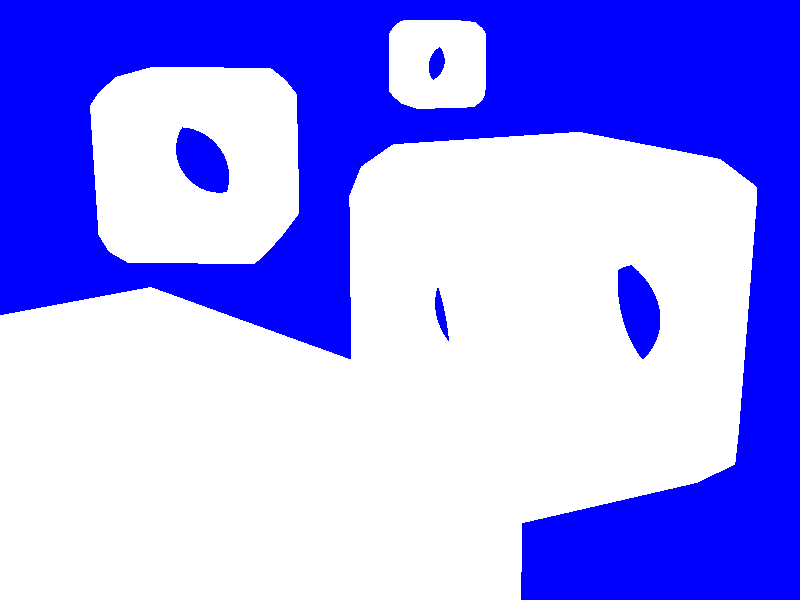 // ==== Standard POV-Ray Includes ====
#include "colors.inc"	// Standard Color definitions
#include "textures.inc"	// Standard Texture definitions

// set viewer's position in the scene
camera
{
// (camera types)
//  perspective (default) | orthographic | fisheye |
//  ultra_wide_angle | omnimax | panoramic | cylinder 1
  location  <-4.0, 3.0, -6.0> // position of camera <X Y Z>
  direction 2.0*z            // which way are we looking <X Y Z> & zoom
//  sky       y                // rarely used
  up        y                // which way is +up <X Y Z>
  right     4/3*x            // which way is +right <X Y Z> and aspect ratio
  look_at   <-1.0, 1.2,  0.0> // point center of view at this point <X Y Z>
//  angle FLOAT                // overrides "direction" with specific angle
//  normal { ripples 0.2 }     // perturb the camera lens with a pattern
// (focal blur extras)
//  aperture 0.2               // 0...N (bigger is narrower depth of field)
//  blur_samples 4             // # of rays per pixel
//  focal_point <VECTOR>       // x,y,z point that is in focus
}

    
light_source { <-4,5,-4> color Gray70 }
light_source { <4,9,-4> color Gray70 }            
      
// CSG difference, subtract intersections of shapes 2...N from Shape1
#declare cylwidth = 0.5;

#declare plane1 = plane { -y, 0 rotate z*45 translate y*1.7 }
#declare plane2 = object { plane1 rotate x*90 }

#declare planegroup1 = union {
  object { plane1 }
  object { plane1 rotate y*90 }
  object { plane1 rotate y*180 }
  object { plane1 rotate y*270 }
}

#declare planegroup2 = union {
  object { plane2 }
  object { plane2 rotate y*90 }
  object { plane2 rotate y*180 }
  object { plane2 rotate y*270 }
}    

#declare cone1 = cone {
  <0, 0, 0>, 0.0    // Center and radius of one end
  <0, 0, -1.0>, 1.0    // Center and radius of other end 
  translate -0.4*z   
}

#declare Weirdo = difference
{
  box
  {
    <-1, -1, -1>  // one corner position <X1 Y1 Z1>
    < 1,  1,  1>  // other corner position <X2 Y2 Z2>
  }
  cylinder { <-1.1, 0, 0>, <1.1, 0, 0>, cylwidth }  
  cylinder { <0, -1.1, 0>, <0, 1.1, 0>, cylwidth }  
  cylinder { <0, 0, -1.1>, <0, 0, 1.1>, cylwidth }  
  object { cone1 }
  object { cone1 rotate y*90 }
  object { cone1 rotate y*180 }
  object { cone1 rotate y*270 }
  object { cone1 rotate x*90 }
  object { cone1 rotate x*(-90)}
  object { planegroup1 }
  object { planegroup1 rotate z*180 }
  object { planegroup2 }
  pigment { color White }
  finish { diffuse 0.6 ambient 0.3 }
  translate y*1.0
}
                             
object { Weirdo }
object { Weirdo rotate y*30 translate <0,0,7> }
object { Weirdo rotate y*10 translate <10,0,20> }    
object { Weirdo rotate y*(-15) translate <-3.5,0,-3> }  

plane { y,0 
  pigment { color Blue }
}                           
